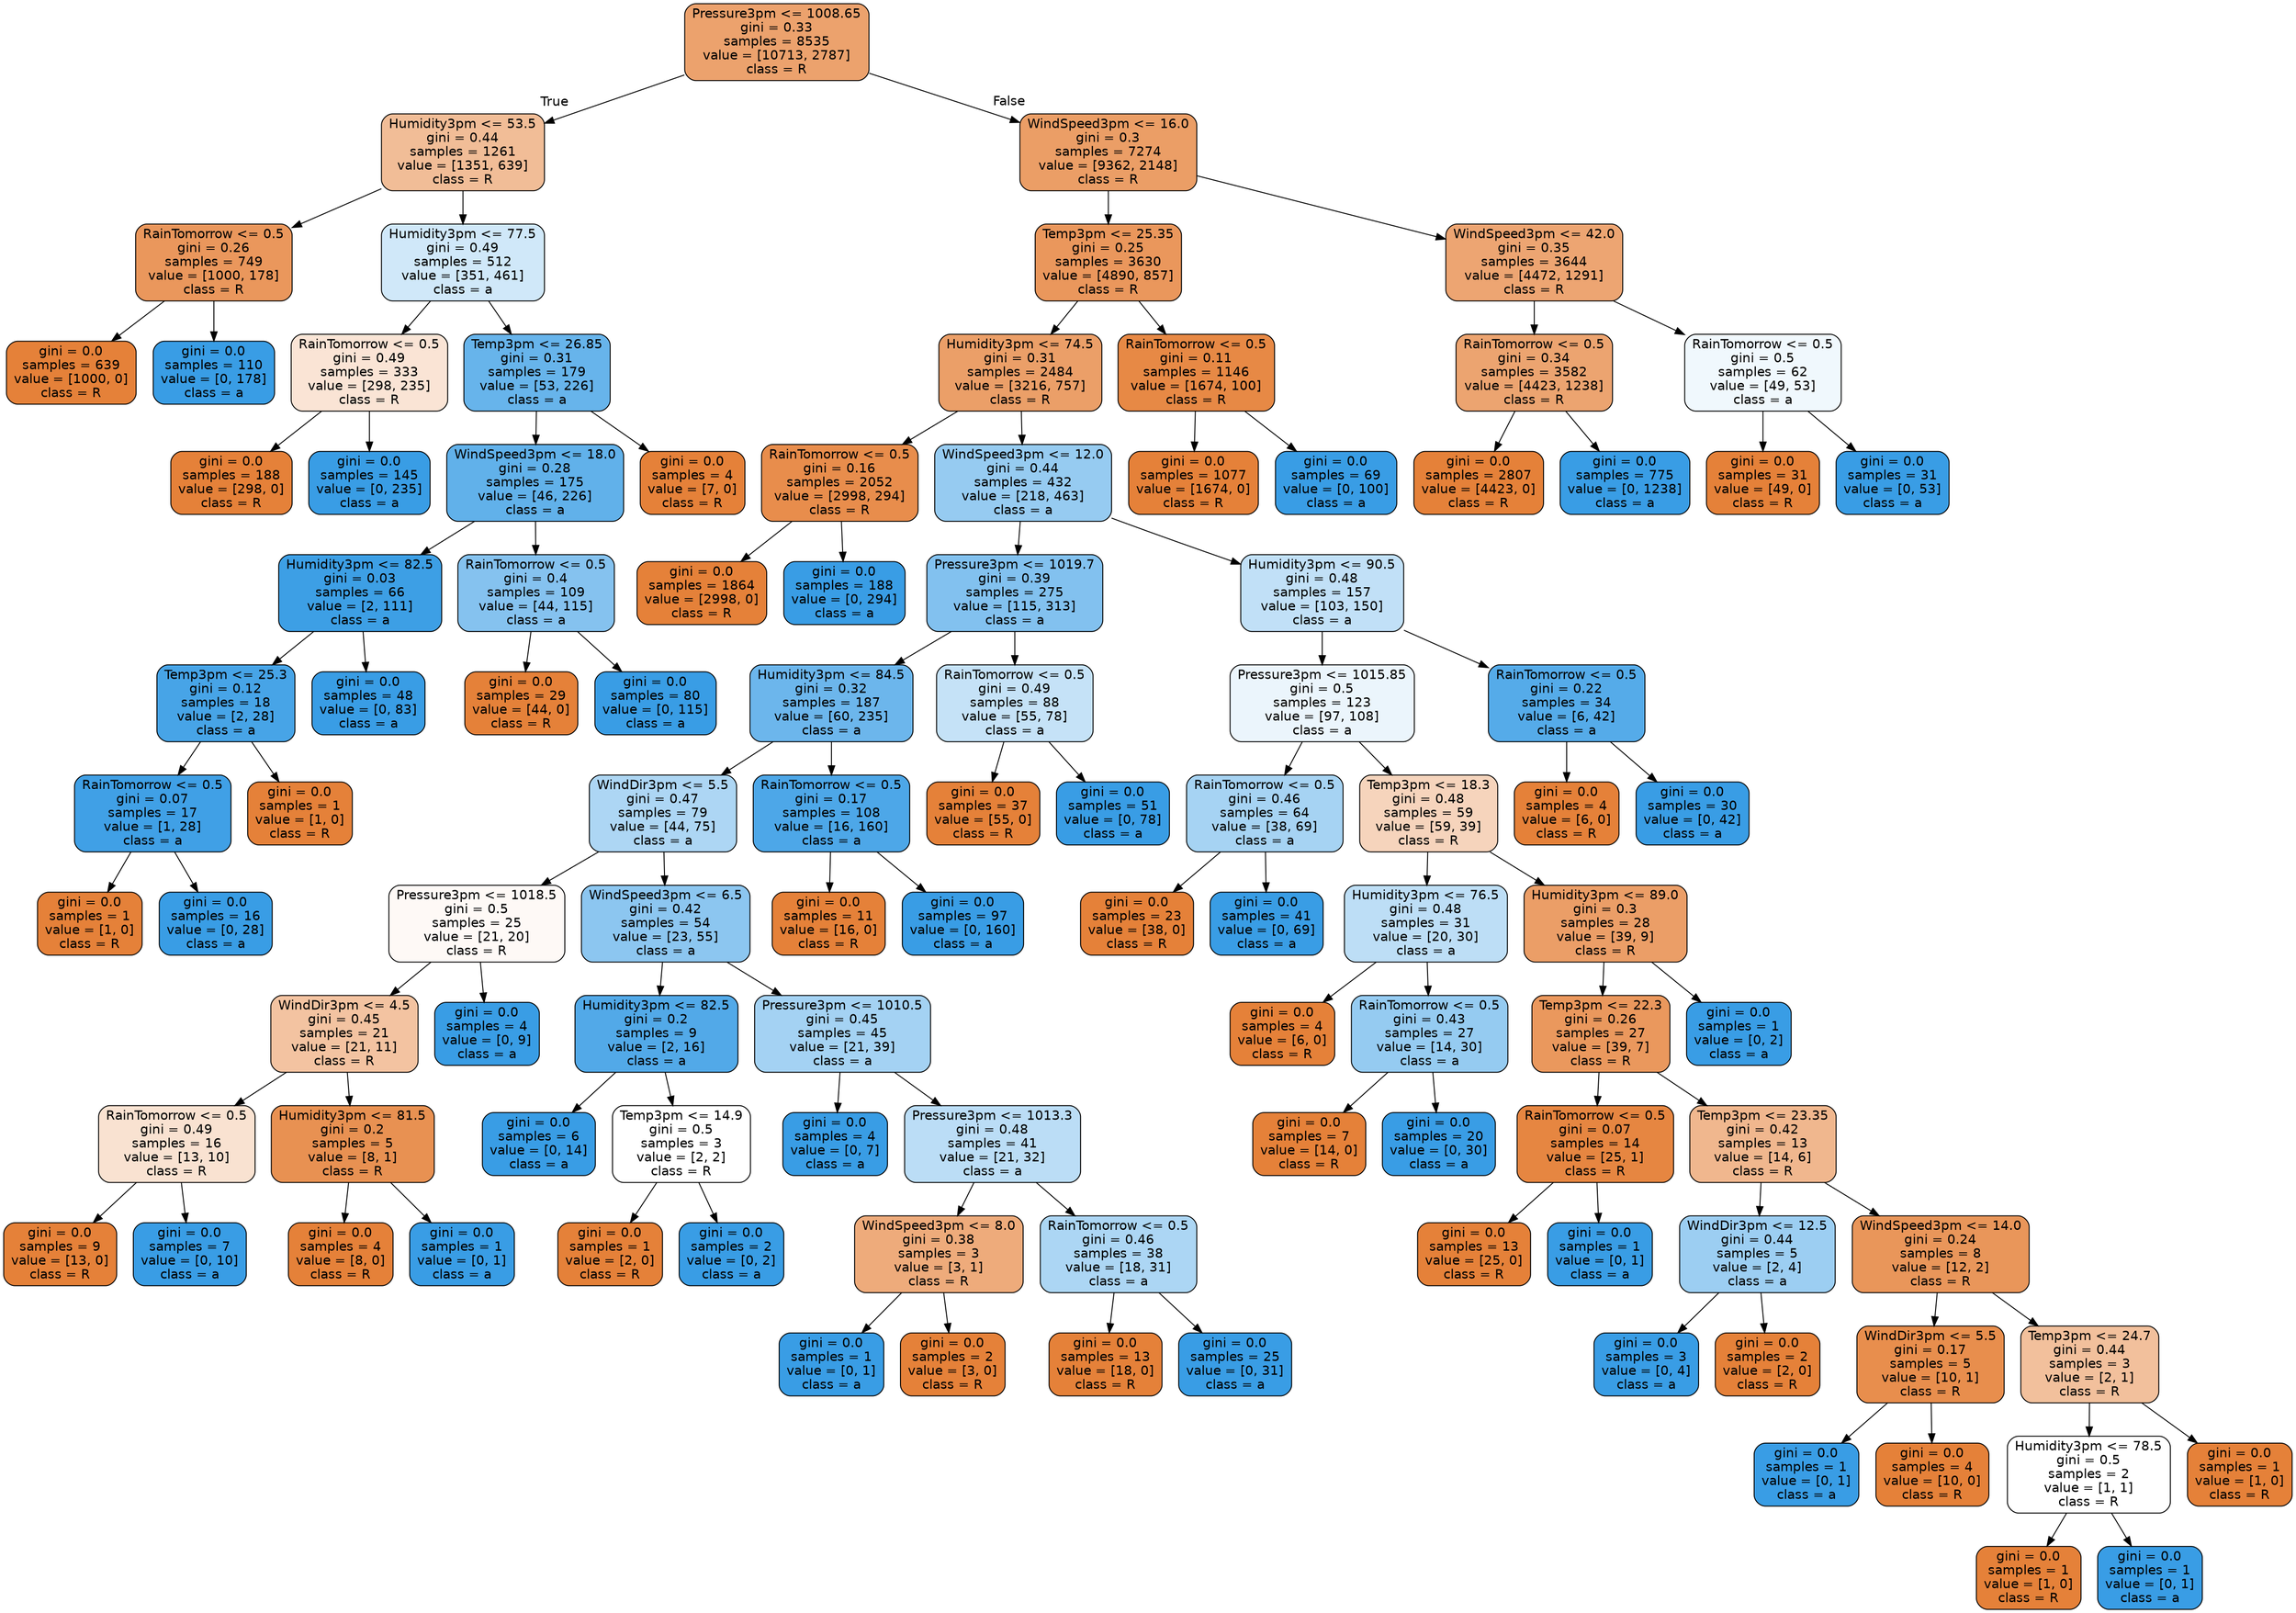 digraph Tree {
node [shape=box, style="filled, rounded", color="black", fontname="helvetica"] ;
edge [fontname="helvetica"] ;
0 [label="Pressure3pm <= 1008.65\ngini = 0.33\nsamples = 8535\nvalue = [10713, 2787]\nclass = R", fillcolor="#eca26d"] ;
1 [label="Humidity3pm <= 53.5\ngini = 0.44\nsamples = 1261\nvalue = [1351, 639]\nclass = R", fillcolor="#f1bd97"] ;
0 -> 1 [labeldistance=2.5, labelangle=45, headlabel="True"] ;
2 [label="RainTomorrow <= 0.5\ngini = 0.26\nsamples = 749\nvalue = [1000, 178]\nclass = R", fillcolor="#ea975c"] ;
1 -> 2 ;
3 [label="gini = 0.0\nsamples = 639\nvalue = [1000, 0]\nclass = R", fillcolor="#e58139"] ;
2 -> 3 ;
4 [label="gini = 0.0\nsamples = 110\nvalue = [0, 178]\nclass = a", fillcolor="#399de5"] ;
2 -> 4 ;
5 [label="Humidity3pm <= 77.5\ngini = 0.49\nsamples = 512\nvalue = [351, 461]\nclass = a", fillcolor="#d0e8f9"] ;
1 -> 5 ;
6 [label="RainTomorrow <= 0.5\ngini = 0.49\nsamples = 333\nvalue = [298, 235]\nclass = R", fillcolor="#fae4d5"] ;
5 -> 6 ;
7 [label="gini = 0.0\nsamples = 188\nvalue = [298, 0]\nclass = R", fillcolor="#e58139"] ;
6 -> 7 ;
8 [label="gini = 0.0\nsamples = 145\nvalue = [0, 235]\nclass = a", fillcolor="#399de5"] ;
6 -> 8 ;
9 [label="Temp3pm <= 26.85\ngini = 0.31\nsamples = 179\nvalue = [53, 226]\nclass = a", fillcolor="#67b4eb"] ;
5 -> 9 ;
10 [label="WindSpeed3pm <= 18.0\ngini = 0.28\nsamples = 175\nvalue = [46, 226]\nclass = a", fillcolor="#61b1ea"] ;
9 -> 10 ;
11 [label="Humidity3pm <= 82.5\ngini = 0.03\nsamples = 66\nvalue = [2, 111]\nclass = a", fillcolor="#3d9fe5"] ;
10 -> 11 ;
12 [label="Temp3pm <= 25.3\ngini = 0.12\nsamples = 18\nvalue = [2, 28]\nclass = a", fillcolor="#47a4e7"] ;
11 -> 12 ;
13 [label="RainTomorrow <= 0.5\ngini = 0.07\nsamples = 17\nvalue = [1, 28]\nclass = a", fillcolor="#40a0e6"] ;
12 -> 13 ;
14 [label="gini = 0.0\nsamples = 1\nvalue = [1, 0]\nclass = R", fillcolor="#e58139"] ;
13 -> 14 ;
15 [label="gini = 0.0\nsamples = 16\nvalue = [0, 28]\nclass = a", fillcolor="#399de5"] ;
13 -> 15 ;
16 [label="gini = 0.0\nsamples = 1\nvalue = [1, 0]\nclass = R", fillcolor="#e58139"] ;
12 -> 16 ;
17 [label="gini = 0.0\nsamples = 48\nvalue = [0, 83]\nclass = a", fillcolor="#399de5"] ;
11 -> 17 ;
18 [label="RainTomorrow <= 0.5\ngini = 0.4\nsamples = 109\nvalue = [44, 115]\nclass = a", fillcolor="#85c2ef"] ;
10 -> 18 ;
19 [label="gini = 0.0\nsamples = 29\nvalue = [44, 0]\nclass = R", fillcolor="#e58139"] ;
18 -> 19 ;
20 [label="gini = 0.0\nsamples = 80\nvalue = [0, 115]\nclass = a", fillcolor="#399de5"] ;
18 -> 20 ;
21 [label="gini = 0.0\nsamples = 4\nvalue = [7, 0]\nclass = R", fillcolor="#e58139"] ;
9 -> 21 ;
22 [label="WindSpeed3pm <= 16.0\ngini = 0.3\nsamples = 7274\nvalue = [9362, 2148]\nclass = R", fillcolor="#eb9e66"] ;
0 -> 22 [labeldistance=2.5, labelangle=-45, headlabel="False"] ;
23 [label="Temp3pm <= 25.35\ngini = 0.25\nsamples = 3630\nvalue = [4890, 857]\nclass = R", fillcolor="#ea975c"] ;
22 -> 23 ;
24 [label="Humidity3pm <= 74.5\ngini = 0.31\nsamples = 2484\nvalue = [3216, 757]\nclass = R", fillcolor="#eb9f68"] ;
23 -> 24 ;
25 [label="RainTomorrow <= 0.5\ngini = 0.16\nsamples = 2052\nvalue = [2998, 294]\nclass = R", fillcolor="#e88d4c"] ;
24 -> 25 ;
26 [label="gini = 0.0\nsamples = 1864\nvalue = [2998, 0]\nclass = R", fillcolor="#e58139"] ;
25 -> 26 ;
27 [label="gini = 0.0\nsamples = 188\nvalue = [0, 294]\nclass = a", fillcolor="#399de5"] ;
25 -> 27 ;
28 [label="WindSpeed3pm <= 12.0\ngini = 0.44\nsamples = 432\nvalue = [218, 463]\nclass = a", fillcolor="#96cbf1"] ;
24 -> 28 ;
29 [label="Pressure3pm <= 1019.7\ngini = 0.39\nsamples = 275\nvalue = [115, 313]\nclass = a", fillcolor="#82c1ef"] ;
28 -> 29 ;
30 [label="Humidity3pm <= 84.5\ngini = 0.32\nsamples = 187\nvalue = [60, 235]\nclass = a", fillcolor="#6cb6ec"] ;
29 -> 30 ;
31 [label="WindDir3pm <= 5.5\ngini = 0.47\nsamples = 79\nvalue = [44, 75]\nclass = a", fillcolor="#add6f4"] ;
30 -> 31 ;
32 [label="Pressure3pm <= 1018.5\ngini = 0.5\nsamples = 25\nvalue = [21, 20]\nclass = R", fillcolor="#fef9f6"] ;
31 -> 32 ;
33 [label="WindDir3pm <= 4.5\ngini = 0.45\nsamples = 21\nvalue = [21, 11]\nclass = R", fillcolor="#f3c3a1"] ;
32 -> 33 ;
34 [label="RainTomorrow <= 0.5\ngini = 0.49\nsamples = 16\nvalue = [13, 10]\nclass = R", fillcolor="#f9e2d1"] ;
33 -> 34 ;
35 [label="gini = 0.0\nsamples = 9\nvalue = [13, 0]\nclass = R", fillcolor="#e58139"] ;
34 -> 35 ;
36 [label="gini = 0.0\nsamples = 7\nvalue = [0, 10]\nclass = a", fillcolor="#399de5"] ;
34 -> 36 ;
37 [label="Humidity3pm <= 81.5\ngini = 0.2\nsamples = 5\nvalue = [8, 1]\nclass = R", fillcolor="#e89152"] ;
33 -> 37 ;
38 [label="gini = 0.0\nsamples = 4\nvalue = [8, 0]\nclass = R", fillcolor="#e58139"] ;
37 -> 38 ;
39 [label="gini = 0.0\nsamples = 1\nvalue = [0, 1]\nclass = a", fillcolor="#399de5"] ;
37 -> 39 ;
40 [label="gini = 0.0\nsamples = 4\nvalue = [0, 9]\nclass = a", fillcolor="#399de5"] ;
32 -> 40 ;
41 [label="WindSpeed3pm <= 6.5\ngini = 0.42\nsamples = 54\nvalue = [23, 55]\nclass = a", fillcolor="#8cc6f0"] ;
31 -> 41 ;
42 [label="Humidity3pm <= 82.5\ngini = 0.2\nsamples = 9\nvalue = [2, 16]\nclass = a", fillcolor="#52a9e8"] ;
41 -> 42 ;
43 [label="gini = 0.0\nsamples = 6\nvalue = [0, 14]\nclass = a", fillcolor="#399de5"] ;
42 -> 43 ;
44 [label="Temp3pm <= 14.9\ngini = 0.5\nsamples = 3\nvalue = [2, 2]\nclass = R", fillcolor="#ffffff"] ;
42 -> 44 ;
45 [label="gini = 0.0\nsamples = 1\nvalue = [2, 0]\nclass = R", fillcolor="#e58139"] ;
44 -> 45 ;
46 [label="gini = 0.0\nsamples = 2\nvalue = [0, 2]\nclass = a", fillcolor="#399de5"] ;
44 -> 46 ;
47 [label="Pressure3pm <= 1010.5\ngini = 0.45\nsamples = 45\nvalue = [21, 39]\nclass = a", fillcolor="#a4d2f3"] ;
41 -> 47 ;
48 [label="gini = 0.0\nsamples = 4\nvalue = [0, 7]\nclass = a", fillcolor="#399de5"] ;
47 -> 48 ;
49 [label="Pressure3pm <= 1013.3\ngini = 0.48\nsamples = 41\nvalue = [21, 32]\nclass = a", fillcolor="#bbddf6"] ;
47 -> 49 ;
50 [label="WindSpeed3pm <= 8.0\ngini = 0.38\nsamples = 3\nvalue = [3, 1]\nclass = R", fillcolor="#eeab7b"] ;
49 -> 50 ;
51 [label="gini = 0.0\nsamples = 1\nvalue = [0, 1]\nclass = a", fillcolor="#399de5"] ;
50 -> 51 ;
52 [label="gini = 0.0\nsamples = 2\nvalue = [3, 0]\nclass = R", fillcolor="#e58139"] ;
50 -> 52 ;
53 [label="RainTomorrow <= 0.5\ngini = 0.46\nsamples = 38\nvalue = [18, 31]\nclass = a", fillcolor="#acd6f4"] ;
49 -> 53 ;
54 [label="gini = 0.0\nsamples = 13\nvalue = [18, 0]\nclass = R", fillcolor="#e58139"] ;
53 -> 54 ;
55 [label="gini = 0.0\nsamples = 25\nvalue = [0, 31]\nclass = a", fillcolor="#399de5"] ;
53 -> 55 ;
56 [label="RainTomorrow <= 0.5\ngini = 0.17\nsamples = 108\nvalue = [16, 160]\nclass = a", fillcolor="#4da7e8"] ;
30 -> 56 ;
57 [label="gini = 0.0\nsamples = 11\nvalue = [16, 0]\nclass = R", fillcolor="#e58139"] ;
56 -> 57 ;
58 [label="gini = 0.0\nsamples = 97\nvalue = [0, 160]\nclass = a", fillcolor="#399de5"] ;
56 -> 58 ;
59 [label="RainTomorrow <= 0.5\ngini = 0.49\nsamples = 88\nvalue = [55, 78]\nclass = a", fillcolor="#c5e2f7"] ;
29 -> 59 ;
60 [label="gini = 0.0\nsamples = 37\nvalue = [55, 0]\nclass = R", fillcolor="#e58139"] ;
59 -> 60 ;
61 [label="gini = 0.0\nsamples = 51\nvalue = [0, 78]\nclass = a", fillcolor="#399de5"] ;
59 -> 61 ;
62 [label="Humidity3pm <= 90.5\ngini = 0.48\nsamples = 157\nvalue = [103, 150]\nclass = a", fillcolor="#c1e0f7"] ;
28 -> 62 ;
63 [label="Pressure3pm <= 1015.85\ngini = 0.5\nsamples = 123\nvalue = [97, 108]\nclass = a", fillcolor="#ebf5fc"] ;
62 -> 63 ;
64 [label="RainTomorrow <= 0.5\ngini = 0.46\nsamples = 64\nvalue = [38, 69]\nclass = a", fillcolor="#a6d3f3"] ;
63 -> 64 ;
65 [label="gini = 0.0\nsamples = 23\nvalue = [38, 0]\nclass = R", fillcolor="#e58139"] ;
64 -> 65 ;
66 [label="gini = 0.0\nsamples = 41\nvalue = [0, 69]\nclass = a", fillcolor="#399de5"] ;
64 -> 66 ;
67 [label="Temp3pm <= 18.3\ngini = 0.48\nsamples = 59\nvalue = [59, 39]\nclass = R", fillcolor="#f6d4bc"] ;
63 -> 67 ;
68 [label="Humidity3pm <= 76.5\ngini = 0.48\nsamples = 31\nvalue = [20, 30]\nclass = a", fillcolor="#bddef6"] ;
67 -> 68 ;
69 [label="gini = 0.0\nsamples = 4\nvalue = [6, 0]\nclass = R", fillcolor="#e58139"] ;
68 -> 69 ;
70 [label="RainTomorrow <= 0.5\ngini = 0.43\nsamples = 27\nvalue = [14, 30]\nclass = a", fillcolor="#95cbf1"] ;
68 -> 70 ;
71 [label="gini = 0.0\nsamples = 7\nvalue = [14, 0]\nclass = R", fillcolor="#e58139"] ;
70 -> 71 ;
72 [label="gini = 0.0\nsamples = 20\nvalue = [0, 30]\nclass = a", fillcolor="#399de5"] ;
70 -> 72 ;
73 [label="Humidity3pm <= 89.0\ngini = 0.3\nsamples = 28\nvalue = [39, 9]\nclass = R", fillcolor="#eb9e67"] ;
67 -> 73 ;
74 [label="Temp3pm <= 22.3\ngini = 0.26\nsamples = 27\nvalue = [39, 7]\nclass = R", fillcolor="#ea985d"] ;
73 -> 74 ;
75 [label="RainTomorrow <= 0.5\ngini = 0.07\nsamples = 14\nvalue = [25, 1]\nclass = R", fillcolor="#e68641"] ;
74 -> 75 ;
76 [label="gini = 0.0\nsamples = 13\nvalue = [25, 0]\nclass = R", fillcolor="#e58139"] ;
75 -> 76 ;
77 [label="gini = 0.0\nsamples = 1\nvalue = [0, 1]\nclass = a", fillcolor="#399de5"] ;
75 -> 77 ;
78 [label="Temp3pm <= 23.35\ngini = 0.42\nsamples = 13\nvalue = [14, 6]\nclass = R", fillcolor="#f0b78e"] ;
74 -> 78 ;
79 [label="WindDir3pm <= 12.5\ngini = 0.44\nsamples = 5\nvalue = [2, 4]\nclass = a", fillcolor="#9ccef2"] ;
78 -> 79 ;
80 [label="gini = 0.0\nsamples = 3\nvalue = [0, 4]\nclass = a", fillcolor="#399de5"] ;
79 -> 80 ;
81 [label="gini = 0.0\nsamples = 2\nvalue = [2, 0]\nclass = R", fillcolor="#e58139"] ;
79 -> 81 ;
82 [label="WindSpeed3pm <= 14.0\ngini = 0.24\nsamples = 8\nvalue = [12, 2]\nclass = R", fillcolor="#e9965a"] ;
78 -> 82 ;
83 [label="WindDir3pm <= 5.5\ngini = 0.17\nsamples = 5\nvalue = [10, 1]\nclass = R", fillcolor="#e88e4d"] ;
82 -> 83 ;
84 [label="gini = 0.0\nsamples = 1\nvalue = [0, 1]\nclass = a", fillcolor="#399de5"] ;
83 -> 84 ;
85 [label="gini = 0.0\nsamples = 4\nvalue = [10, 0]\nclass = R", fillcolor="#e58139"] ;
83 -> 85 ;
86 [label="Temp3pm <= 24.7\ngini = 0.44\nsamples = 3\nvalue = [2, 1]\nclass = R", fillcolor="#f2c09c"] ;
82 -> 86 ;
87 [label="Humidity3pm <= 78.5\ngini = 0.5\nsamples = 2\nvalue = [1, 1]\nclass = R", fillcolor="#ffffff"] ;
86 -> 87 ;
88 [label="gini = 0.0\nsamples = 1\nvalue = [1, 0]\nclass = R", fillcolor="#e58139"] ;
87 -> 88 ;
89 [label="gini = 0.0\nsamples = 1\nvalue = [0, 1]\nclass = a", fillcolor="#399de5"] ;
87 -> 89 ;
90 [label="gini = 0.0\nsamples = 1\nvalue = [1, 0]\nclass = R", fillcolor="#e58139"] ;
86 -> 90 ;
91 [label="gini = 0.0\nsamples = 1\nvalue = [0, 2]\nclass = a", fillcolor="#399de5"] ;
73 -> 91 ;
92 [label="RainTomorrow <= 0.5\ngini = 0.22\nsamples = 34\nvalue = [6, 42]\nclass = a", fillcolor="#55abe9"] ;
62 -> 92 ;
93 [label="gini = 0.0\nsamples = 4\nvalue = [6, 0]\nclass = R", fillcolor="#e58139"] ;
92 -> 93 ;
94 [label="gini = 0.0\nsamples = 30\nvalue = [0, 42]\nclass = a", fillcolor="#399de5"] ;
92 -> 94 ;
95 [label="RainTomorrow <= 0.5\ngini = 0.11\nsamples = 1146\nvalue = [1674, 100]\nclass = R", fillcolor="#e78945"] ;
23 -> 95 ;
96 [label="gini = 0.0\nsamples = 1077\nvalue = [1674, 0]\nclass = R", fillcolor="#e58139"] ;
95 -> 96 ;
97 [label="gini = 0.0\nsamples = 69\nvalue = [0, 100]\nclass = a", fillcolor="#399de5"] ;
95 -> 97 ;
98 [label="WindSpeed3pm <= 42.0\ngini = 0.35\nsamples = 3644\nvalue = [4472, 1291]\nclass = R", fillcolor="#eda572"] ;
22 -> 98 ;
99 [label="RainTomorrow <= 0.5\ngini = 0.34\nsamples = 3582\nvalue = [4423, 1238]\nclass = R", fillcolor="#eca470"] ;
98 -> 99 ;
100 [label="gini = 0.0\nsamples = 2807\nvalue = [4423, 0]\nclass = R", fillcolor="#e58139"] ;
99 -> 100 ;
101 [label="gini = 0.0\nsamples = 775\nvalue = [0, 1238]\nclass = a", fillcolor="#399de5"] ;
99 -> 101 ;
102 [label="RainTomorrow <= 0.5\ngini = 0.5\nsamples = 62\nvalue = [49, 53]\nclass = a", fillcolor="#f0f8fd"] ;
98 -> 102 ;
103 [label="gini = 0.0\nsamples = 31\nvalue = [49, 0]\nclass = R", fillcolor="#e58139"] ;
102 -> 103 ;
104 [label="gini = 0.0\nsamples = 31\nvalue = [0, 53]\nclass = a", fillcolor="#399de5"] ;
102 -> 104 ;
}